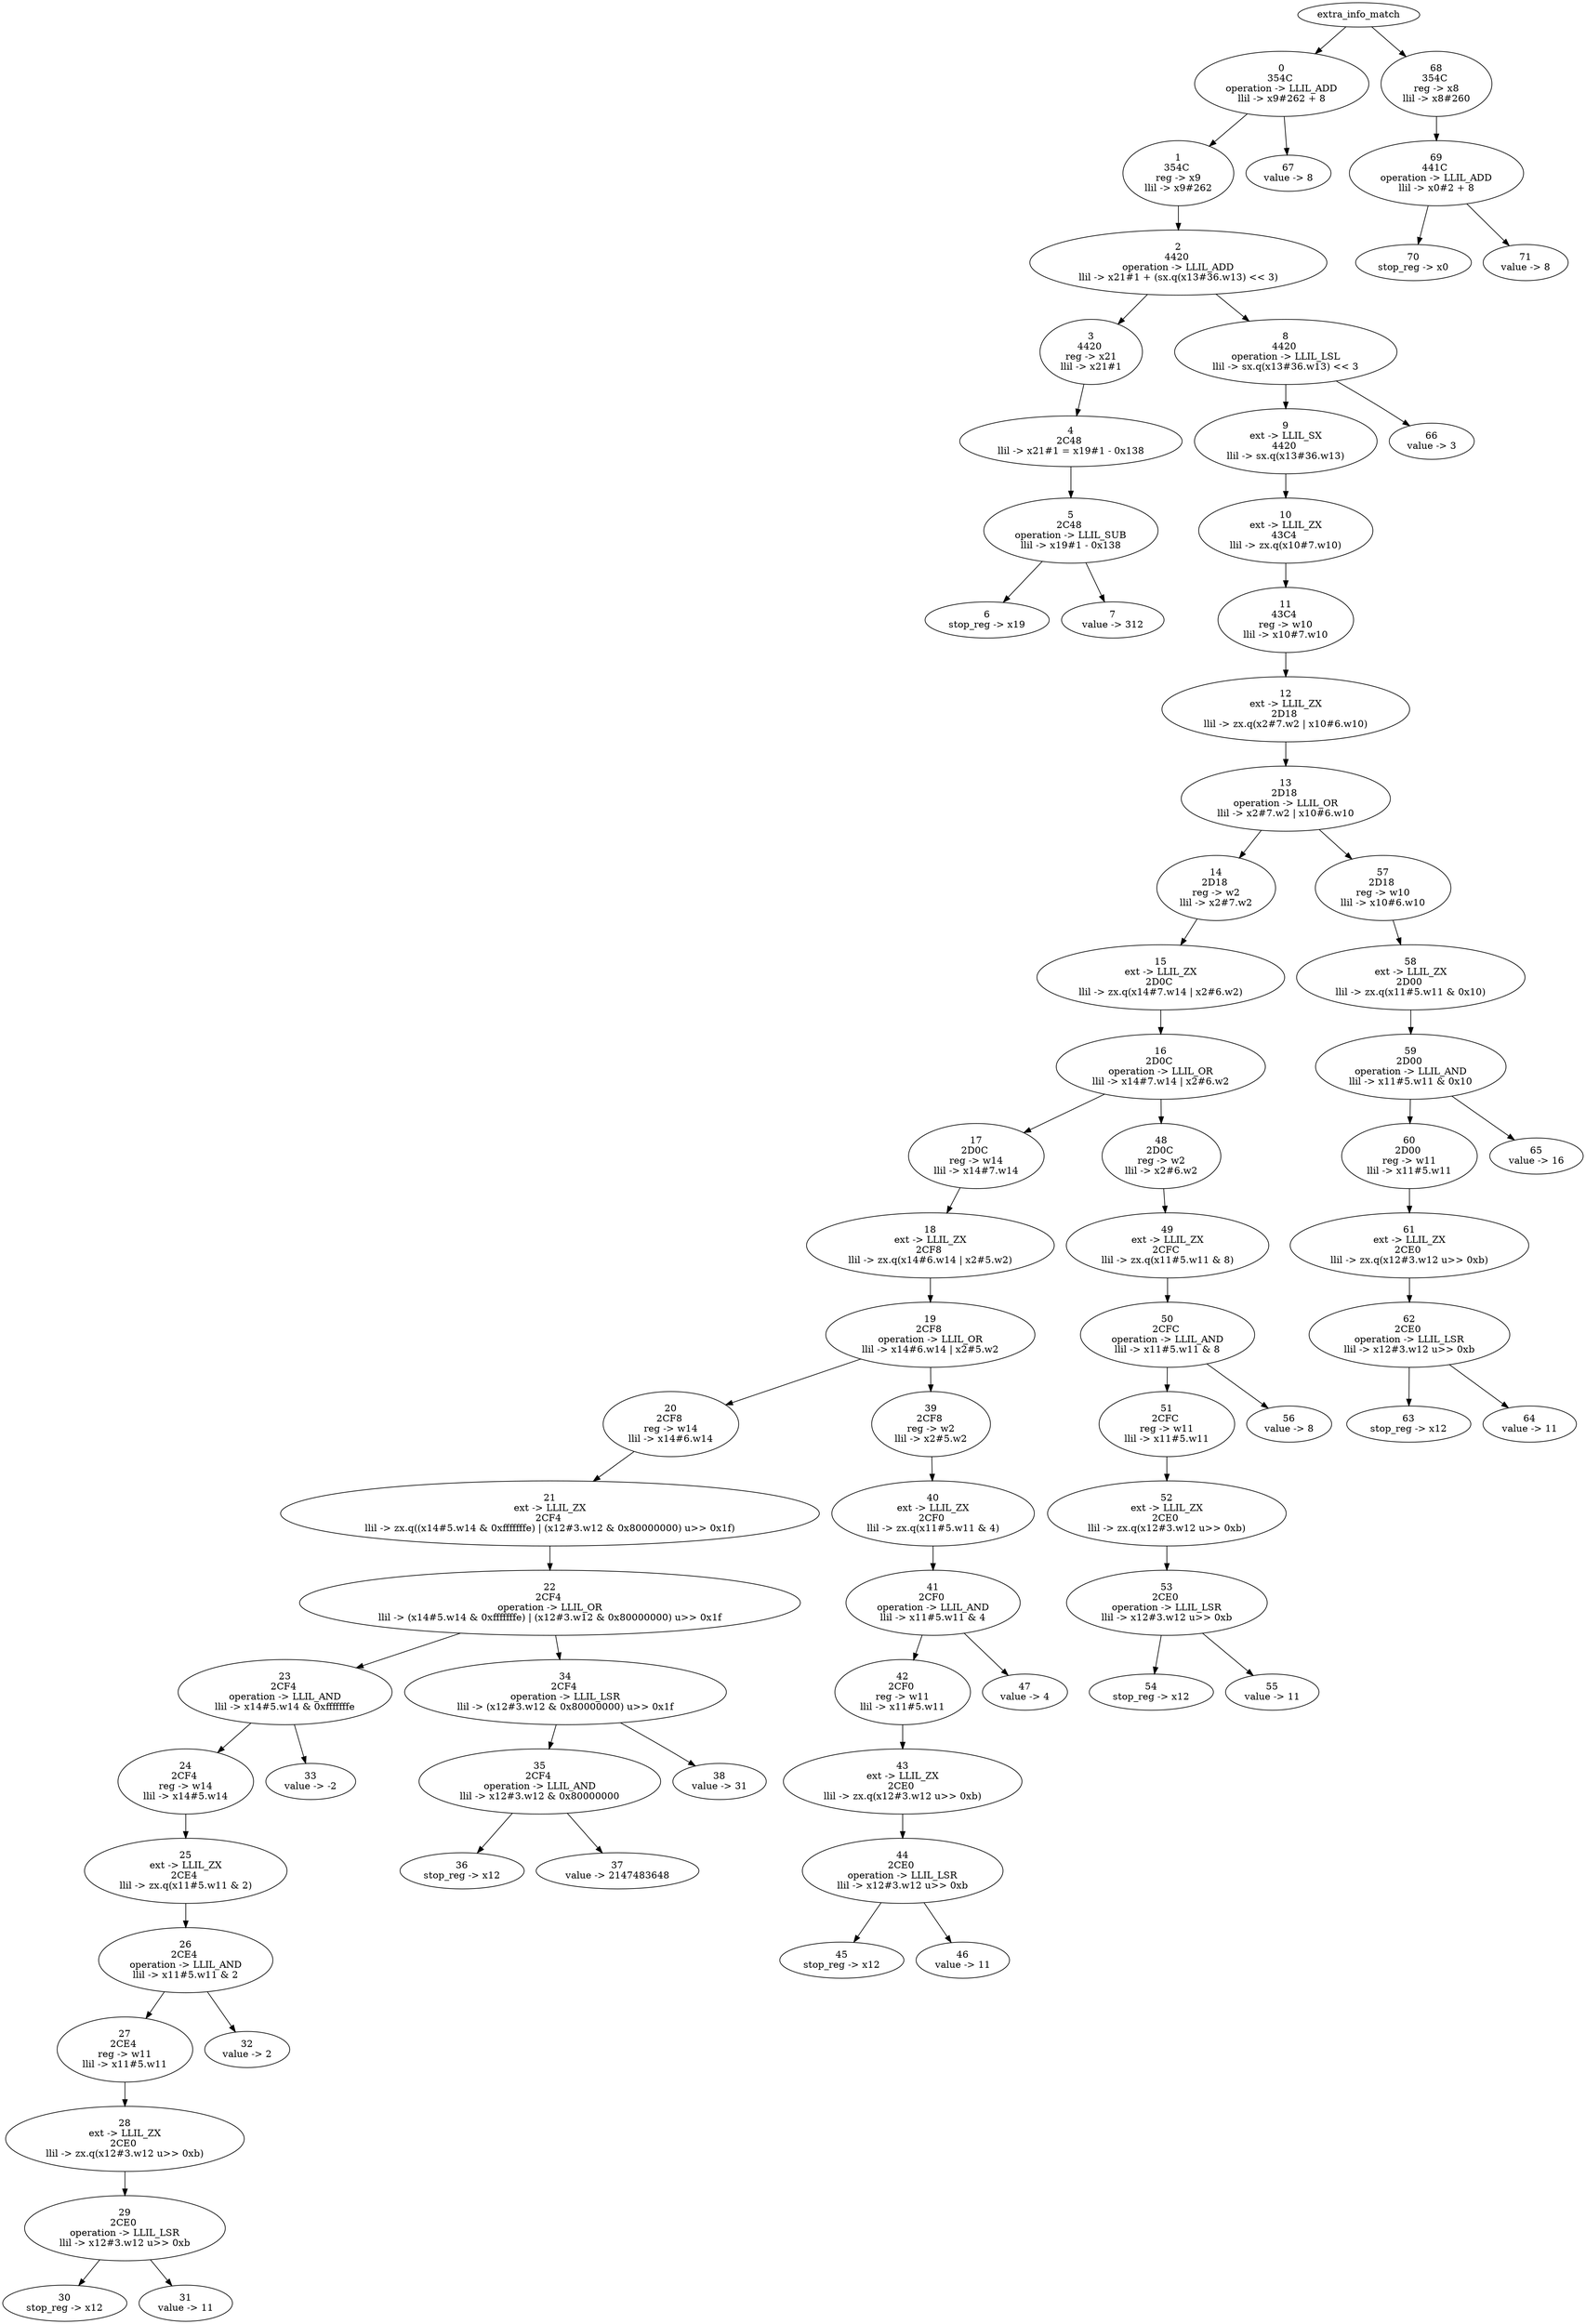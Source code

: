 // The Round Table
digraph extra_info_match {
	"5
2C48 
operation -> LLIL_SUB
llil -> x19#1 - 0x138
" -> "6
stop_reg -> x19
"
	"5
2C48 
operation -> LLIL_SUB
llil -> x19#1 - 0x138
" -> "7
value -> 312
"
	"4
2C48 
llil -> x21#1 = x19#1 - 0x138
" -> "5
2C48 
operation -> LLIL_SUB
llil -> x19#1 - 0x138
"
	"3
4420 
reg -> x21
llil -> x21#1
" -> "4
2C48 
llil -> x21#1 = x19#1 - 0x138
"
	"2
4420 
operation -> LLIL_ADD
llil -> x21#1 + (sx.q(x13#36.w13) << 3)
" -> "3
4420 
reg -> x21
llil -> x21#1
"
	"29
2CE0 
operation -> LLIL_LSR
llil -> x12#3.w12 u>> 0xb
" -> "30
stop_reg -> x12
"
	"29
2CE0 
operation -> LLIL_LSR
llil -> x12#3.w12 u>> 0xb
" -> "31
value -> 11
"
	"28
ext -> LLIL_ZX
2CE0 
llil -> zx.q(x12#3.w12 u>> 0xb)
" -> "29
2CE0 
operation -> LLIL_LSR
llil -> x12#3.w12 u>> 0xb
"
	"27
2CE4 
reg -> w11
llil -> x11#5.w11
" -> "28
ext -> LLIL_ZX
2CE0 
llil -> zx.q(x12#3.w12 u>> 0xb)
"
	"26
2CE4 
operation -> LLIL_AND
llil -> x11#5.w11 & 2
" -> "27
2CE4 
reg -> w11
llil -> x11#5.w11
"
	"26
2CE4 
operation -> LLIL_AND
llil -> x11#5.w11 & 2
" -> "32
value -> 2
"
	"25
ext -> LLIL_ZX
2CE4 
llil -> zx.q(x11#5.w11 & 2)
" -> "26
2CE4 
operation -> LLIL_AND
llil -> x11#5.w11 & 2
"
	"24
2CF4 
reg -> w14
llil -> x14#5.w14
" -> "25
ext -> LLIL_ZX
2CE4 
llil -> zx.q(x11#5.w11 & 2)
"
	"23
2CF4 
operation -> LLIL_AND
llil -> x14#5.w14 & 0xfffffffe
" -> "24
2CF4 
reg -> w14
llil -> x14#5.w14
"
	"23
2CF4 
operation -> LLIL_AND
llil -> x14#5.w14 & 0xfffffffe
" -> "33
value -> -2
"
	"22
2CF4 
operation -> LLIL_OR
llil -> (x14#5.w14 & 0xfffffffe) | (x12#3.w12 & 0x80000000) u>> 0x1f
" -> "23
2CF4 
operation -> LLIL_AND
llil -> x14#5.w14 & 0xfffffffe
"
	"35
2CF4 
operation -> LLIL_AND
llil -> x12#3.w12 & 0x80000000
" -> "36
stop_reg -> x12
"
	"35
2CF4 
operation -> LLIL_AND
llil -> x12#3.w12 & 0x80000000
" -> "37
value -> 2147483648
"
	"34
2CF4 
operation -> LLIL_LSR
llil -> (x12#3.w12 & 0x80000000) u>> 0x1f
" -> "35
2CF4 
operation -> LLIL_AND
llil -> x12#3.w12 & 0x80000000
"
	"34
2CF4 
operation -> LLIL_LSR
llil -> (x12#3.w12 & 0x80000000) u>> 0x1f
" -> "38
value -> 31
"
	"22
2CF4 
operation -> LLIL_OR
llil -> (x14#5.w14 & 0xfffffffe) | (x12#3.w12 & 0x80000000) u>> 0x1f
" -> "34
2CF4 
operation -> LLIL_LSR
llil -> (x12#3.w12 & 0x80000000) u>> 0x1f
"
	"21
ext -> LLIL_ZX
2CF4 
llil -> zx.q((x14#5.w14 & 0xfffffffe) | (x12#3.w12 & 0x80000000) u>> 0x1f)
" -> "22
2CF4 
operation -> LLIL_OR
llil -> (x14#5.w14 & 0xfffffffe) | (x12#3.w12 & 0x80000000) u>> 0x1f
"
	"20
2CF8 
reg -> w14
llil -> x14#6.w14
" -> "21
ext -> LLIL_ZX
2CF4 
llil -> zx.q((x14#5.w14 & 0xfffffffe) | (x12#3.w12 & 0x80000000) u>> 0x1f)
"
	"19
2CF8 
operation -> LLIL_OR
llil -> x14#6.w14 | x2#5.w2
" -> "20
2CF8 
reg -> w14
llil -> x14#6.w14
"
	"44
2CE0 
operation -> LLIL_LSR
llil -> x12#3.w12 u>> 0xb
" -> "45
stop_reg -> x12
"
	"44
2CE0 
operation -> LLIL_LSR
llil -> x12#3.w12 u>> 0xb
" -> "46
value -> 11
"
	"43
ext -> LLIL_ZX
2CE0 
llil -> zx.q(x12#3.w12 u>> 0xb)
" -> "44
2CE0 
operation -> LLIL_LSR
llil -> x12#3.w12 u>> 0xb
"
	"42
2CF0 
reg -> w11
llil -> x11#5.w11
" -> "43
ext -> LLIL_ZX
2CE0 
llil -> zx.q(x12#3.w12 u>> 0xb)
"
	"41
2CF0 
operation -> LLIL_AND
llil -> x11#5.w11 & 4
" -> "42
2CF0 
reg -> w11
llil -> x11#5.w11
"
	"41
2CF0 
operation -> LLIL_AND
llil -> x11#5.w11 & 4
" -> "47
value -> 4
"
	"40
ext -> LLIL_ZX
2CF0 
llil -> zx.q(x11#5.w11 & 4)
" -> "41
2CF0 
operation -> LLIL_AND
llil -> x11#5.w11 & 4
"
	"39
2CF8 
reg -> w2
llil -> x2#5.w2
" -> "40
ext -> LLIL_ZX
2CF0 
llil -> zx.q(x11#5.w11 & 4)
"
	"19
2CF8 
operation -> LLIL_OR
llil -> x14#6.w14 | x2#5.w2
" -> "39
2CF8 
reg -> w2
llil -> x2#5.w2
"
	"18
ext -> LLIL_ZX
2CF8 
llil -> zx.q(x14#6.w14 | x2#5.w2)
" -> "19
2CF8 
operation -> LLIL_OR
llil -> x14#6.w14 | x2#5.w2
"
	"17
2D0C 
reg -> w14
llil -> x14#7.w14
" -> "18
ext -> LLIL_ZX
2CF8 
llil -> zx.q(x14#6.w14 | x2#5.w2)
"
	"16
2D0C 
operation -> LLIL_OR
llil -> x14#7.w14 | x2#6.w2
" -> "17
2D0C 
reg -> w14
llil -> x14#7.w14
"
	"53
2CE0 
operation -> LLIL_LSR
llil -> x12#3.w12 u>> 0xb
" -> "54
stop_reg -> x12
"
	"53
2CE0 
operation -> LLIL_LSR
llil -> x12#3.w12 u>> 0xb
" -> "55
value -> 11
"
	"52
ext -> LLIL_ZX
2CE0 
llil -> zx.q(x12#3.w12 u>> 0xb)
" -> "53
2CE0 
operation -> LLIL_LSR
llil -> x12#3.w12 u>> 0xb
"
	"51
2CFC 
reg -> w11
llil -> x11#5.w11
" -> "52
ext -> LLIL_ZX
2CE0 
llil -> zx.q(x12#3.w12 u>> 0xb)
"
	"50
2CFC 
operation -> LLIL_AND
llil -> x11#5.w11 & 8
" -> "51
2CFC 
reg -> w11
llil -> x11#5.w11
"
	"50
2CFC 
operation -> LLIL_AND
llil -> x11#5.w11 & 8
" -> "56
value -> 8
"
	"49
ext -> LLIL_ZX
2CFC 
llil -> zx.q(x11#5.w11 & 8)
" -> "50
2CFC 
operation -> LLIL_AND
llil -> x11#5.w11 & 8
"
	"48
2D0C 
reg -> w2
llil -> x2#6.w2
" -> "49
ext -> LLIL_ZX
2CFC 
llil -> zx.q(x11#5.w11 & 8)
"
	"16
2D0C 
operation -> LLIL_OR
llil -> x14#7.w14 | x2#6.w2
" -> "48
2D0C 
reg -> w2
llil -> x2#6.w2
"
	"15
ext -> LLIL_ZX
2D0C 
llil -> zx.q(x14#7.w14 | x2#6.w2)
" -> "16
2D0C 
operation -> LLIL_OR
llil -> x14#7.w14 | x2#6.w2
"
	"14
2D18 
reg -> w2
llil -> x2#7.w2
" -> "15
ext -> LLIL_ZX
2D0C 
llil -> zx.q(x14#7.w14 | x2#6.w2)
"
	"13
2D18 
operation -> LLIL_OR
llil -> x2#7.w2 | x10#6.w10
" -> "14
2D18 
reg -> w2
llil -> x2#7.w2
"
	"62
2CE0 
operation -> LLIL_LSR
llil -> x12#3.w12 u>> 0xb
" -> "63
stop_reg -> x12
"
	"62
2CE0 
operation -> LLIL_LSR
llil -> x12#3.w12 u>> 0xb
" -> "64
value -> 11
"
	"61
ext -> LLIL_ZX
2CE0 
llil -> zx.q(x12#3.w12 u>> 0xb)
" -> "62
2CE0 
operation -> LLIL_LSR
llil -> x12#3.w12 u>> 0xb
"
	"60
2D00 
reg -> w11
llil -> x11#5.w11
" -> "61
ext -> LLIL_ZX
2CE0 
llil -> zx.q(x12#3.w12 u>> 0xb)
"
	"59
2D00 
operation -> LLIL_AND
llil -> x11#5.w11 & 0x10
" -> "60
2D00 
reg -> w11
llil -> x11#5.w11
"
	"59
2D00 
operation -> LLIL_AND
llil -> x11#5.w11 & 0x10
" -> "65
value -> 16
"
	"58
ext -> LLIL_ZX
2D00 
llil -> zx.q(x11#5.w11 & 0x10)
" -> "59
2D00 
operation -> LLIL_AND
llil -> x11#5.w11 & 0x10
"
	"57
2D18 
reg -> w10
llil -> x10#6.w10
" -> "58
ext -> LLIL_ZX
2D00 
llil -> zx.q(x11#5.w11 & 0x10)
"
	"13
2D18 
operation -> LLIL_OR
llil -> x2#7.w2 | x10#6.w10
" -> "57
2D18 
reg -> w10
llil -> x10#6.w10
"
	"12
ext -> LLIL_ZX
2D18 
llil -> zx.q(x2#7.w2 | x10#6.w10)
" -> "13
2D18 
operation -> LLIL_OR
llil -> x2#7.w2 | x10#6.w10
"
	"11
43C4 
reg -> w10
llil -> x10#7.w10
" -> "12
ext -> LLIL_ZX
2D18 
llil -> zx.q(x2#7.w2 | x10#6.w10)
"
	"10
ext -> LLIL_ZX
43C4 
llil -> zx.q(x10#7.w10)
" -> "11
43C4 
reg -> w10
llil -> x10#7.w10
"
	"9
ext -> LLIL_SX
4420 
llil -> sx.q(x13#36.w13)
" -> "10
ext -> LLIL_ZX
43C4 
llil -> zx.q(x10#7.w10)
"
	"8
4420 
operation -> LLIL_LSL
llil -> sx.q(x13#36.w13) << 3
" -> "9
ext -> LLIL_SX
4420 
llil -> sx.q(x13#36.w13)
"
	"8
4420 
operation -> LLIL_LSL
llil -> sx.q(x13#36.w13) << 3
" -> "66
value -> 3
"
	"2
4420 
operation -> LLIL_ADD
llil -> x21#1 + (sx.q(x13#36.w13) << 3)
" -> "8
4420 
operation -> LLIL_LSL
llil -> sx.q(x13#36.w13) << 3
"
	"1
354C 
reg -> x9
llil -> x9#262
" -> "2
4420 
operation -> LLIL_ADD
llil -> x21#1 + (sx.q(x13#36.w13) << 3)
"
	"0
354C 
operation -> LLIL_ADD
llil -> x9#262 + 8
" -> "1
354C 
reg -> x9
llil -> x9#262
"
	"0
354C 
operation -> LLIL_ADD
llil -> x9#262 + 8
" -> "67
value -> 8
"
	extra_info_match -> "0
354C 
operation -> LLIL_ADD
llil -> x9#262 + 8
"
	"69
441C 
operation -> LLIL_ADD
llil -> x0#2 + 8
" -> "70
stop_reg -> x0
"
	"69
441C 
operation -> LLIL_ADD
llil -> x0#2 + 8
" -> "71
value -> 8
"
	"68
354C 
reg -> x8
llil -> x8#260
" -> "69
441C 
operation -> LLIL_ADD
llil -> x0#2 + 8
"
	extra_info_match -> "68
354C 
reg -> x8
llil -> x8#260
"
}

